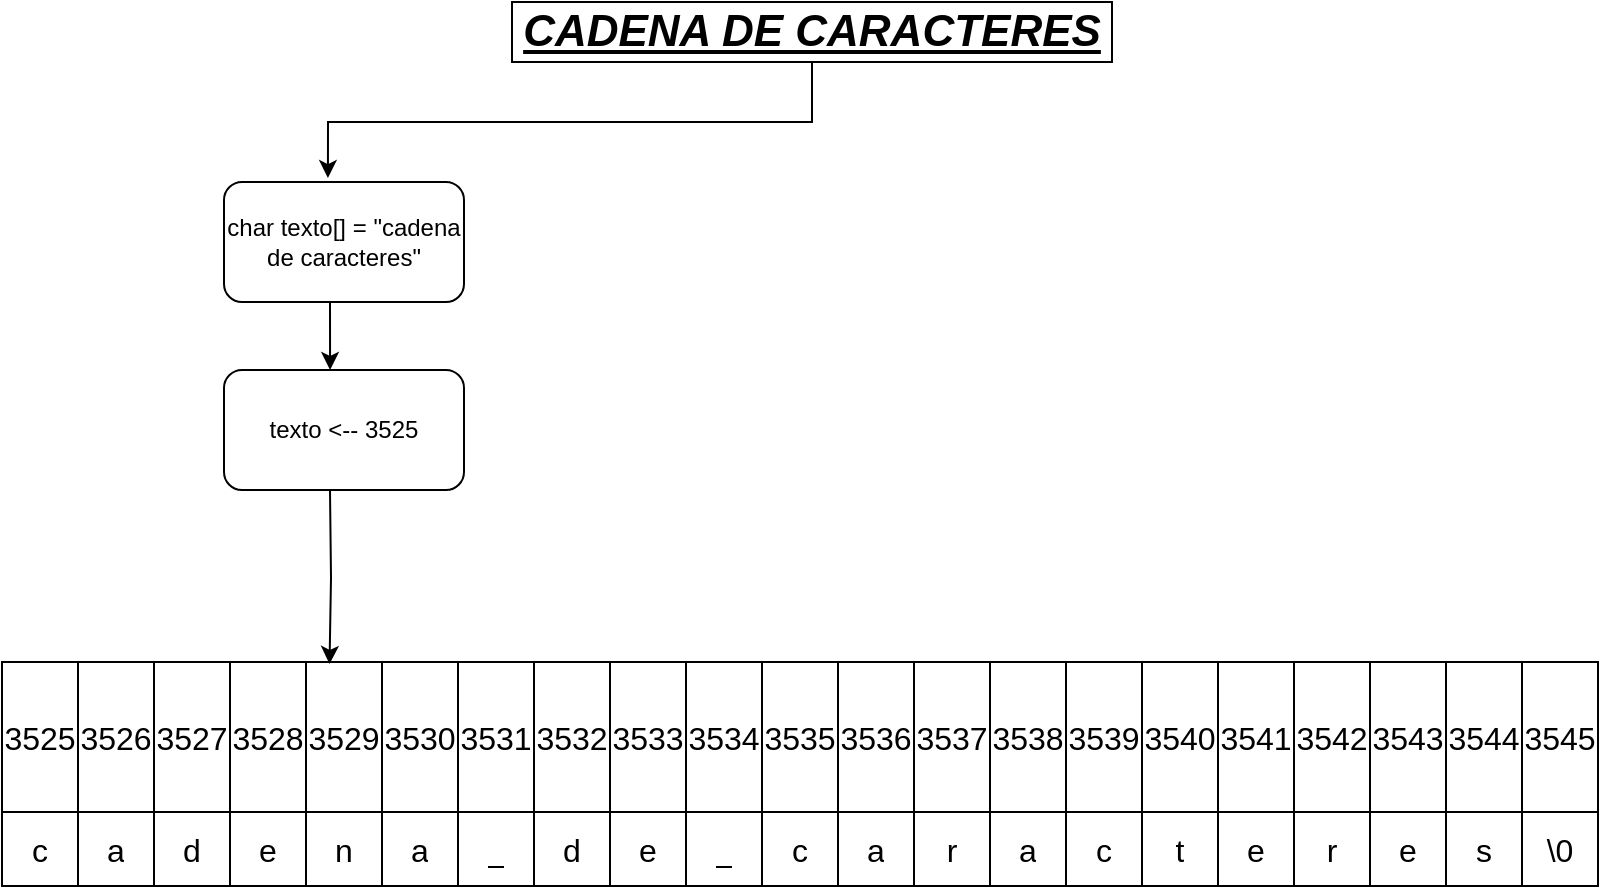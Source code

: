 <mxfile version="26.2.5">
  <diagram name="Página-1" id="KFer2k8s2xQWcp1HKqWv">
    <mxGraphModel dx="1420" dy="786" grid="1" gridSize="10" guides="1" tooltips="1" connect="1" arrows="1" fold="1" page="1" pageScale="1" pageWidth="827" pageHeight="1169" math="0" shadow="0">
      <root>
        <mxCell id="0" />
        <mxCell id="1" parent="0" />
        <mxCell id="TV0jjGZ3GE_v4DhTNu-a-1" value="&lt;font style=&quot;font-size: 22px;&quot;&gt;&lt;b&gt;&lt;i&gt;&lt;u&gt;CADENA DE CARACTERES&lt;/u&gt;&lt;/i&gt;&lt;/b&gt;&lt;/font&gt;" style="rounded=0;whiteSpace=wrap;html=1;" vertex="1" parent="1">
          <mxGeometry x="264" y="70" width="300" height="30" as="geometry" />
        </mxCell>
        <mxCell id="TV0jjGZ3GE_v4DhTNu-a-2" style="edgeStyle=orthogonalEdgeStyle;rounded=0;orthogonalLoop=1;jettySize=auto;html=1;exitX=0.5;exitY=1;exitDx=0;exitDy=0;" edge="1" parent="1" source="TV0jjGZ3GE_v4DhTNu-a-1" target="TV0jjGZ3GE_v4DhTNu-a-1">
          <mxGeometry relative="1" as="geometry" />
        </mxCell>
        <mxCell id="TV0jjGZ3GE_v4DhTNu-a-3" value="char texto[] = &quot;cadena de caracteres&quot;" style="rounded=1;whiteSpace=wrap;html=1;" vertex="1" parent="1">
          <mxGeometry x="120" y="160" width="120" height="60" as="geometry" />
        </mxCell>
        <mxCell id="TV0jjGZ3GE_v4DhTNu-a-4" style="edgeStyle=orthogonalEdgeStyle;rounded=0;orthogonalLoop=1;jettySize=auto;html=1;entryX=0.433;entryY=-0.033;entryDx=0;entryDy=0;entryPerimeter=0;" edge="1" parent="1" source="TV0jjGZ3GE_v4DhTNu-a-1" target="TV0jjGZ3GE_v4DhTNu-a-3">
          <mxGeometry relative="1" as="geometry">
            <Array as="points">
              <mxPoint x="414" y="130" />
              <mxPoint x="172" y="130" />
            </Array>
          </mxGeometry>
        </mxCell>
        <mxCell id="TV0jjGZ3GE_v4DhTNu-a-5" value="texto &amp;lt;-- 3525" style="rounded=1;whiteSpace=wrap;html=1;" vertex="1" parent="1">
          <mxGeometry x="120" y="254" width="120" height="60" as="geometry" />
        </mxCell>
        <mxCell id="TV0jjGZ3GE_v4DhTNu-a-7" style="edgeStyle=orthogonalEdgeStyle;rounded=0;orthogonalLoop=1;jettySize=auto;html=1;exitX=0.5;exitY=1;exitDx=0;exitDy=0;entryX=0.442;entryY=0;entryDx=0;entryDy=0;entryPerimeter=0;" edge="1" parent="1" source="TV0jjGZ3GE_v4DhTNu-a-3" target="TV0jjGZ3GE_v4DhTNu-a-5">
          <mxGeometry relative="1" as="geometry" />
        </mxCell>
        <mxCell id="TV0jjGZ3GE_v4DhTNu-a-21" value="" style="shape=table;startSize=0;container=1;collapsible=0;childLayout=tableLayout;fontSize=16;" vertex="1" parent="1">
          <mxGeometry x="9" y="400" width="798" height="112" as="geometry" />
        </mxCell>
        <mxCell id="TV0jjGZ3GE_v4DhTNu-a-22" value="" style="shape=tableRow;horizontal=0;startSize=0;swimlaneHead=0;swimlaneBody=0;strokeColor=inherit;top=0;left=0;bottom=0;right=0;collapsible=0;dropTarget=0;fillColor=none;points=[[0,0.5],[1,0.5]];portConstraint=eastwest;fontSize=16;" vertex="1" parent="TV0jjGZ3GE_v4DhTNu-a-21">
          <mxGeometry width="798" height="75" as="geometry" />
        </mxCell>
        <mxCell id="TV0jjGZ3GE_v4DhTNu-a-23" value="3525" style="shape=partialRectangle;html=1;whiteSpace=wrap;connectable=0;strokeColor=inherit;overflow=hidden;fillColor=none;top=0;left=0;bottom=0;right=0;pointerEvents=1;fontSize=16;" vertex="1" parent="TV0jjGZ3GE_v4DhTNu-a-22">
          <mxGeometry width="38" height="75" as="geometry">
            <mxRectangle width="38" height="75" as="alternateBounds" />
          </mxGeometry>
        </mxCell>
        <mxCell id="TV0jjGZ3GE_v4DhTNu-a-24" value="3526" style="shape=partialRectangle;html=1;whiteSpace=wrap;connectable=0;strokeColor=inherit;overflow=hidden;fillColor=none;top=0;left=0;bottom=0;right=0;pointerEvents=1;fontSize=16;" vertex="1" parent="TV0jjGZ3GE_v4DhTNu-a-22">
          <mxGeometry x="38" width="38" height="75" as="geometry">
            <mxRectangle width="38" height="75" as="alternateBounds" />
          </mxGeometry>
        </mxCell>
        <mxCell id="TV0jjGZ3GE_v4DhTNu-a-25" value="3527" style="shape=partialRectangle;html=1;whiteSpace=wrap;connectable=0;strokeColor=inherit;overflow=hidden;fillColor=none;top=0;left=0;bottom=0;right=0;pointerEvents=1;fontSize=16;" vertex="1" parent="TV0jjGZ3GE_v4DhTNu-a-22">
          <mxGeometry x="76" width="38" height="75" as="geometry">
            <mxRectangle width="38" height="75" as="alternateBounds" />
          </mxGeometry>
        </mxCell>
        <mxCell id="TV0jjGZ3GE_v4DhTNu-a-34" value="3528" style="shape=partialRectangle;html=1;whiteSpace=wrap;connectable=0;strokeColor=inherit;overflow=hidden;fillColor=none;top=0;left=0;bottom=0;right=0;pointerEvents=1;fontSize=16;" vertex="1" parent="TV0jjGZ3GE_v4DhTNu-a-22">
          <mxGeometry x="114" width="38" height="75" as="geometry">
            <mxRectangle width="38" height="75" as="alternateBounds" />
          </mxGeometry>
        </mxCell>
        <mxCell id="TV0jjGZ3GE_v4DhTNu-a-37" value="3529" style="shape=partialRectangle;html=1;whiteSpace=wrap;connectable=0;strokeColor=inherit;overflow=hidden;fillColor=none;top=0;left=0;bottom=0;right=0;pointerEvents=1;fontSize=16;" vertex="1" parent="TV0jjGZ3GE_v4DhTNu-a-22">
          <mxGeometry x="152" width="38" height="75" as="geometry">
            <mxRectangle width="38" height="75" as="alternateBounds" />
          </mxGeometry>
        </mxCell>
        <mxCell id="TV0jjGZ3GE_v4DhTNu-a-40" value="3530" style="shape=partialRectangle;html=1;whiteSpace=wrap;connectable=0;strokeColor=inherit;overflow=hidden;fillColor=none;top=0;left=0;bottom=0;right=0;pointerEvents=1;fontSize=16;" vertex="1" parent="TV0jjGZ3GE_v4DhTNu-a-22">
          <mxGeometry x="190" width="38" height="75" as="geometry">
            <mxRectangle width="38" height="75" as="alternateBounds" />
          </mxGeometry>
        </mxCell>
        <mxCell id="TV0jjGZ3GE_v4DhTNu-a-43" value="3531" style="shape=partialRectangle;html=1;whiteSpace=wrap;connectable=0;strokeColor=inherit;overflow=hidden;fillColor=none;top=0;left=0;bottom=0;right=0;pointerEvents=1;fontSize=16;" vertex="1" parent="TV0jjGZ3GE_v4DhTNu-a-22">
          <mxGeometry x="228" width="38" height="75" as="geometry">
            <mxRectangle width="38" height="75" as="alternateBounds" />
          </mxGeometry>
        </mxCell>
        <mxCell id="TV0jjGZ3GE_v4DhTNu-a-45" value="3532" style="shape=partialRectangle;html=1;whiteSpace=wrap;connectable=0;strokeColor=inherit;overflow=hidden;fillColor=none;top=0;left=0;bottom=0;right=0;pointerEvents=1;fontSize=16;" vertex="1" parent="TV0jjGZ3GE_v4DhTNu-a-22">
          <mxGeometry x="266" width="38" height="75" as="geometry">
            <mxRectangle width="38" height="75" as="alternateBounds" />
          </mxGeometry>
        </mxCell>
        <mxCell id="TV0jjGZ3GE_v4DhTNu-a-47" value="3533" style="shape=partialRectangle;html=1;whiteSpace=wrap;connectable=0;strokeColor=inherit;overflow=hidden;fillColor=none;top=0;left=0;bottom=0;right=0;pointerEvents=1;fontSize=16;" vertex="1" parent="TV0jjGZ3GE_v4DhTNu-a-22">
          <mxGeometry x="304" width="38" height="75" as="geometry">
            <mxRectangle width="38" height="75" as="alternateBounds" />
          </mxGeometry>
        </mxCell>
        <mxCell id="TV0jjGZ3GE_v4DhTNu-a-49" value="3534" style="shape=partialRectangle;html=1;whiteSpace=wrap;connectable=0;strokeColor=inherit;overflow=hidden;fillColor=none;top=0;left=0;bottom=0;right=0;pointerEvents=1;fontSize=16;" vertex="1" parent="TV0jjGZ3GE_v4DhTNu-a-22">
          <mxGeometry x="342" width="38" height="75" as="geometry">
            <mxRectangle width="38" height="75" as="alternateBounds" />
          </mxGeometry>
        </mxCell>
        <mxCell id="TV0jjGZ3GE_v4DhTNu-a-51" value="3535" style="shape=partialRectangle;html=1;whiteSpace=wrap;connectable=0;strokeColor=inherit;overflow=hidden;fillColor=none;top=0;left=0;bottom=0;right=0;pointerEvents=1;fontSize=16;" vertex="1" parent="TV0jjGZ3GE_v4DhTNu-a-22">
          <mxGeometry x="380" width="38" height="75" as="geometry">
            <mxRectangle width="38" height="75" as="alternateBounds" />
          </mxGeometry>
        </mxCell>
        <mxCell id="TV0jjGZ3GE_v4DhTNu-a-53" value="3536" style="shape=partialRectangle;html=1;whiteSpace=wrap;connectable=0;strokeColor=inherit;overflow=hidden;fillColor=none;top=0;left=0;bottom=0;right=0;pointerEvents=1;fontSize=16;" vertex="1" parent="TV0jjGZ3GE_v4DhTNu-a-22">
          <mxGeometry x="418" width="38" height="75" as="geometry">
            <mxRectangle width="38" height="75" as="alternateBounds" />
          </mxGeometry>
        </mxCell>
        <mxCell id="TV0jjGZ3GE_v4DhTNu-a-55" value="3537" style="shape=partialRectangle;html=1;whiteSpace=wrap;connectable=0;strokeColor=inherit;overflow=hidden;fillColor=none;top=0;left=0;bottom=0;right=0;pointerEvents=1;fontSize=16;" vertex="1" parent="TV0jjGZ3GE_v4DhTNu-a-22">
          <mxGeometry x="456" width="38" height="75" as="geometry">
            <mxRectangle width="38" height="75" as="alternateBounds" />
          </mxGeometry>
        </mxCell>
        <mxCell id="TV0jjGZ3GE_v4DhTNu-a-57" value="3538" style="shape=partialRectangle;html=1;whiteSpace=wrap;connectable=0;strokeColor=inherit;overflow=hidden;fillColor=none;top=0;left=0;bottom=0;right=0;pointerEvents=1;fontSize=16;" vertex="1" parent="TV0jjGZ3GE_v4DhTNu-a-22">
          <mxGeometry x="494" width="38" height="75" as="geometry">
            <mxRectangle width="38" height="75" as="alternateBounds" />
          </mxGeometry>
        </mxCell>
        <mxCell id="TV0jjGZ3GE_v4DhTNu-a-59" value="3539" style="shape=partialRectangle;html=1;whiteSpace=wrap;connectable=0;strokeColor=inherit;overflow=hidden;fillColor=none;top=0;left=0;bottom=0;right=0;pointerEvents=1;fontSize=16;" vertex="1" parent="TV0jjGZ3GE_v4DhTNu-a-22">
          <mxGeometry x="532" width="38" height="75" as="geometry">
            <mxRectangle width="38" height="75" as="alternateBounds" />
          </mxGeometry>
        </mxCell>
        <mxCell id="TV0jjGZ3GE_v4DhTNu-a-61" value="3540" style="shape=partialRectangle;html=1;whiteSpace=wrap;connectable=0;strokeColor=inherit;overflow=hidden;fillColor=none;top=0;left=0;bottom=0;right=0;pointerEvents=1;fontSize=16;" vertex="1" parent="TV0jjGZ3GE_v4DhTNu-a-22">
          <mxGeometry x="570" width="38" height="75" as="geometry">
            <mxRectangle width="38" height="75" as="alternateBounds" />
          </mxGeometry>
        </mxCell>
        <mxCell id="TV0jjGZ3GE_v4DhTNu-a-63" value="3541" style="shape=partialRectangle;html=1;whiteSpace=wrap;connectable=0;strokeColor=inherit;overflow=hidden;fillColor=none;top=0;left=0;bottom=0;right=0;pointerEvents=1;fontSize=16;" vertex="1" parent="TV0jjGZ3GE_v4DhTNu-a-22">
          <mxGeometry x="608" width="38" height="75" as="geometry">
            <mxRectangle width="38" height="75" as="alternateBounds" />
          </mxGeometry>
        </mxCell>
        <mxCell id="TV0jjGZ3GE_v4DhTNu-a-65" value="3542" style="shape=partialRectangle;html=1;whiteSpace=wrap;connectable=0;strokeColor=inherit;overflow=hidden;fillColor=none;top=0;left=0;bottom=0;right=0;pointerEvents=1;fontSize=16;" vertex="1" parent="TV0jjGZ3GE_v4DhTNu-a-22">
          <mxGeometry x="646" width="38" height="75" as="geometry">
            <mxRectangle width="38" height="75" as="alternateBounds" />
          </mxGeometry>
        </mxCell>
        <mxCell id="TV0jjGZ3GE_v4DhTNu-a-67" value="3543" style="shape=partialRectangle;html=1;whiteSpace=wrap;connectable=0;strokeColor=inherit;overflow=hidden;fillColor=none;top=0;left=0;bottom=0;right=0;pointerEvents=1;fontSize=16;" vertex="1" parent="TV0jjGZ3GE_v4DhTNu-a-22">
          <mxGeometry x="684" width="38" height="75" as="geometry">
            <mxRectangle width="38" height="75" as="alternateBounds" />
          </mxGeometry>
        </mxCell>
        <mxCell id="TV0jjGZ3GE_v4DhTNu-a-72" value="3544" style="shape=partialRectangle;html=1;whiteSpace=wrap;connectable=0;strokeColor=inherit;overflow=hidden;fillColor=none;top=0;left=0;bottom=0;right=0;pointerEvents=1;fontSize=16;" vertex="1" parent="TV0jjGZ3GE_v4DhTNu-a-22">
          <mxGeometry x="722" width="38" height="75" as="geometry">
            <mxRectangle width="38" height="75" as="alternateBounds" />
          </mxGeometry>
        </mxCell>
        <mxCell id="TV0jjGZ3GE_v4DhTNu-a-120" value="3545" style="shape=partialRectangle;html=1;whiteSpace=wrap;connectable=0;strokeColor=inherit;overflow=hidden;fillColor=none;top=0;left=0;bottom=0;right=0;pointerEvents=1;fontSize=16;" vertex="1" parent="TV0jjGZ3GE_v4DhTNu-a-22">
          <mxGeometry x="760" width="38" height="75" as="geometry">
            <mxRectangle width="38" height="75" as="alternateBounds" />
          </mxGeometry>
        </mxCell>
        <mxCell id="TV0jjGZ3GE_v4DhTNu-a-26" value="" style="shape=tableRow;horizontal=0;startSize=0;swimlaneHead=0;swimlaneBody=0;strokeColor=inherit;top=0;left=0;bottom=0;right=0;collapsible=0;dropTarget=0;fillColor=none;points=[[0,0.5],[1,0.5]];portConstraint=eastwest;fontSize=16;" vertex="1" parent="TV0jjGZ3GE_v4DhTNu-a-21">
          <mxGeometry y="75" width="798" height="37" as="geometry" />
        </mxCell>
        <mxCell id="TV0jjGZ3GE_v4DhTNu-a-27" value="c" style="shape=partialRectangle;html=1;whiteSpace=wrap;connectable=0;strokeColor=inherit;overflow=hidden;fillColor=none;top=0;left=0;bottom=0;right=0;pointerEvents=1;fontSize=16;" vertex="1" parent="TV0jjGZ3GE_v4DhTNu-a-26">
          <mxGeometry width="38" height="37" as="geometry">
            <mxRectangle width="38" height="37" as="alternateBounds" />
          </mxGeometry>
        </mxCell>
        <mxCell id="TV0jjGZ3GE_v4DhTNu-a-28" value="a" style="shape=partialRectangle;html=1;whiteSpace=wrap;connectable=0;strokeColor=inherit;overflow=hidden;fillColor=none;top=0;left=0;bottom=0;right=0;pointerEvents=1;fontSize=16;" vertex="1" parent="TV0jjGZ3GE_v4DhTNu-a-26">
          <mxGeometry x="38" width="38" height="37" as="geometry">
            <mxRectangle width="38" height="37" as="alternateBounds" />
          </mxGeometry>
        </mxCell>
        <mxCell id="TV0jjGZ3GE_v4DhTNu-a-29" value="d" style="shape=partialRectangle;html=1;whiteSpace=wrap;connectable=0;strokeColor=inherit;overflow=hidden;fillColor=none;top=0;left=0;bottom=0;right=0;pointerEvents=1;fontSize=16;" vertex="1" parent="TV0jjGZ3GE_v4DhTNu-a-26">
          <mxGeometry x="76" width="38" height="37" as="geometry">
            <mxRectangle width="38" height="37" as="alternateBounds" />
          </mxGeometry>
        </mxCell>
        <mxCell id="TV0jjGZ3GE_v4DhTNu-a-35" value="e" style="shape=partialRectangle;html=1;whiteSpace=wrap;connectable=0;strokeColor=inherit;overflow=hidden;fillColor=none;top=0;left=0;bottom=0;right=0;pointerEvents=1;fontSize=16;" vertex="1" parent="TV0jjGZ3GE_v4DhTNu-a-26">
          <mxGeometry x="114" width="38" height="37" as="geometry">
            <mxRectangle width="38" height="37" as="alternateBounds" />
          </mxGeometry>
        </mxCell>
        <mxCell id="TV0jjGZ3GE_v4DhTNu-a-38" value="n" style="shape=partialRectangle;html=1;whiteSpace=wrap;connectable=0;strokeColor=inherit;overflow=hidden;fillColor=none;top=0;left=0;bottom=0;right=0;pointerEvents=1;fontSize=16;" vertex="1" parent="TV0jjGZ3GE_v4DhTNu-a-26">
          <mxGeometry x="152" width="38" height="37" as="geometry">
            <mxRectangle width="38" height="37" as="alternateBounds" />
          </mxGeometry>
        </mxCell>
        <mxCell id="TV0jjGZ3GE_v4DhTNu-a-41" value="a" style="shape=partialRectangle;html=1;whiteSpace=wrap;connectable=0;strokeColor=inherit;overflow=hidden;fillColor=none;top=0;left=0;bottom=0;right=0;pointerEvents=1;fontSize=16;" vertex="1" parent="TV0jjGZ3GE_v4DhTNu-a-26">
          <mxGeometry x="190" width="38" height="37" as="geometry">
            <mxRectangle width="38" height="37" as="alternateBounds" />
          </mxGeometry>
        </mxCell>
        <mxCell id="TV0jjGZ3GE_v4DhTNu-a-44" value="_" style="shape=partialRectangle;html=1;whiteSpace=wrap;connectable=0;strokeColor=inherit;overflow=hidden;fillColor=none;top=0;left=0;bottom=0;right=0;pointerEvents=1;fontSize=16;" vertex="1" parent="TV0jjGZ3GE_v4DhTNu-a-26">
          <mxGeometry x="228" width="38" height="37" as="geometry">
            <mxRectangle width="38" height="37" as="alternateBounds" />
          </mxGeometry>
        </mxCell>
        <mxCell id="TV0jjGZ3GE_v4DhTNu-a-46" value="d" style="shape=partialRectangle;html=1;whiteSpace=wrap;connectable=0;strokeColor=inherit;overflow=hidden;fillColor=none;top=0;left=0;bottom=0;right=0;pointerEvents=1;fontSize=16;" vertex="1" parent="TV0jjGZ3GE_v4DhTNu-a-26">
          <mxGeometry x="266" width="38" height="37" as="geometry">
            <mxRectangle width="38" height="37" as="alternateBounds" />
          </mxGeometry>
        </mxCell>
        <mxCell id="TV0jjGZ3GE_v4DhTNu-a-48" value="e" style="shape=partialRectangle;html=1;whiteSpace=wrap;connectable=0;strokeColor=inherit;overflow=hidden;fillColor=none;top=0;left=0;bottom=0;right=0;pointerEvents=1;fontSize=16;" vertex="1" parent="TV0jjGZ3GE_v4DhTNu-a-26">
          <mxGeometry x="304" width="38" height="37" as="geometry">
            <mxRectangle width="38" height="37" as="alternateBounds" />
          </mxGeometry>
        </mxCell>
        <mxCell id="TV0jjGZ3GE_v4DhTNu-a-50" value="_" style="shape=partialRectangle;html=1;whiteSpace=wrap;connectable=0;strokeColor=inherit;overflow=hidden;fillColor=none;top=0;left=0;bottom=0;right=0;pointerEvents=1;fontSize=16;" vertex="1" parent="TV0jjGZ3GE_v4DhTNu-a-26">
          <mxGeometry x="342" width="38" height="37" as="geometry">
            <mxRectangle width="38" height="37" as="alternateBounds" />
          </mxGeometry>
        </mxCell>
        <mxCell id="TV0jjGZ3GE_v4DhTNu-a-52" value="c" style="shape=partialRectangle;html=1;whiteSpace=wrap;connectable=0;strokeColor=inherit;overflow=hidden;fillColor=none;top=0;left=0;bottom=0;right=0;pointerEvents=1;fontSize=16;" vertex="1" parent="TV0jjGZ3GE_v4DhTNu-a-26">
          <mxGeometry x="380" width="38" height="37" as="geometry">
            <mxRectangle width="38" height="37" as="alternateBounds" />
          </mxGeometry>
        </mxCell>
        <mxCell id="TV0jjGZ3GE_v4DhTNu-a-54" value="a" style="shape=partialRectangle;html=1;whiteSpace=wrap;connectable=0;strokeColor=inherit;overflow=hidden;fillColor=none;top=0;left=0;bottom=0;right=0;pointerEvents=1;fontSize=16;" vertex="1" parent="TV0jjGZ3GE_v4DhTNu-a-26">
          <mxGeometry x="418" width="38" height="37" as="geometry">
            <mxRectangle width="38" height="37" as="alternateBounds" />
          </mxGeometry>
        </mxCell>
        <mxCell id="TV0jjGZ3GE_v4DhTNu-a-56" value="r" style="shape=partialRectangle;html=1;whiteSpace=wrap;connectable=0;strokeColor=inherit;overflow=hidden;fillColor=none;top=0;left=0;bottom=0;right=0;pointerEvents=1;fontSize=16;" vertex="1" parent="TV0jjGZ3GE_v4DhTNu-a-26">
          <mxGeometry x="456" width="38" height="37" as="geometry">
            <mxRectangle width="38" height="37" as="alternateBounds" />
          </mxGeometry>
        </mxCell>
        <mxCell id="TV0jjGZ3GE_v4DhTNu-a-58" value="a" style="shape=partialRectangle;html=1;whiteSpace=wrap;connectable=0;strokeColor=inherit;overflow=hidden;fillColor=none;top=0;left=0;bottom=0;right=0;pointerEvents=1;fontSize=16;" vertex="1" parent="TV0jjGZ3GE_v4DhTNu-a-26">
          <mxGeometry x="494" width="38" height="37" as="geometry">
            <mxRectangle width="38" height="37" as="alternateBounds" />
          </mxGeometry>
        </mxCell>
        <mxCell id="TV0jjGZ3GE_v4DhTNu-a-60" value="c" style="shape=partialRectangle;html=1;whiteSpace=wrap;connectable=0;strokeColor=inherit;overflow=hidden;fillColor=none;top=0;left=0;bottom=0;right=0;pointerEvents=1;fontSize=16;" vertex="1" parent="TV0jjGZ3GE_v4DhTNu-a-26">
          <mxGeometry x="532" width="38" height="37" as="geometry">
            <mxRectangle width="38" height="37" as="alternateBounds" />
          </mxGeometry>
        </mxCell>
        <mxCell id="TV0jjGZ3GE_v4DhTNu-a-62" value="t" style="shape=partialRectangle;html=1;whiteSpace=wrap;connectable=0;strokeColor=inherit;overflow=hidden;fillColor=none;top=0;left=0;bottom=0;right=0;pointerEvents=1;fontSize=16;" vertex="1" parent="TV0jjGZ3GE_v4DhTNu-a-26">
          <mxGeometry x="570" width="38" height="37" as="geometry">
            <mxRectangle width="38" height="37" as="alternateBounds" />
          </mxGeometry>
        </mxCell>
        <mxCell id="TV0jjGZ3GE_v4DhTNu-a-64" value="e" style="shape=partialRectangle;html=1;whiteSpace=wrap;connectable=0;strokeColor=inherit;overflow=hidden;fillColor=none;top=0;left=0;bottom=0;right=0;pointerEvents=1;fontSize=16;" vertex="1" parent="TV0jjGZ3GE_v4DhTNu-a-26">
          <mxGeometry x="608" width="38" height="37" as="geometry">
            <mxRectangle width="38" height="37" as="alternateBounds" />
          </mxGeometry>
        </mxCell>
        <mxCell id="TV0jjGZ3GE_v4DhTNu-a-66" value="r" style="shape=partialRectangle;html=1;whiteSpace=wrap;connectable=0;strokeColor=inherit;overflow=hidden;fillColor=none;top=0;left=0;bottom=0;right=0;pointerEvents=1;fontSize=16;" vertex="1" parent="TV0jjGZ3GE_v4DhTNu-a-26">
          <mxGeometry x="646" width="38" height="37" as="geometry">
            <mxRectangle width="38" height="37" as="alternateBounds" />
          </mxGeometry>
        </mxCell>
        <mxCell id="TV0jjGZ3GE_v4DhTNu-a-68" value="e" style="shape=partialRectangle;html=1;whiteSpace=wrap;connectable=0;strokeColor=inherit;overflow=hidden;fillColor=none;top=0;left=0;bottom=0;right=0;pointerEvents=1;fontSize=16;" vertex="1" parent="TV0jjGZ3GE_v4DhTNu-a-26">
          <mxGeometry x="684" width="38" height="37" as="geometry">
            <mxRectangle width="38" height="37" as="alternateBounds" />
          </mxGeometry>
        </mxCell>
        <mxCell id="TV0jjGZ3GE_v4DhTNu-a-73" value="s" style="shape=partialRectangle;html=1;whiteSpace=wrap;connectable=0;strokeColor=inherit;overflow=hidden;fillColor=none;top=0;left=0;bottom=0;right=0;pointerEvents=1;fontSize=16;" vertex="1" parent="TV0jjGZ3GE_v4DhTNu-a-26">
          <mxGeometry x="722" width="38" height="37" as="geometry">
            <mxRectangle width="38" height="37" as="alternateBounds" />
          </mxGeometry>
        </mxCell>
        <mxCell id="TV0jjGZ3GE_v4DhTNu-a-121" value="\0" style="shape=partialRectangle;html=1;whiteSpace=wrap;connectable=0;strokeColor=inherit;overflow=hidden;fillColor=none;top=0;left=0;bottom=0;right=0;pointerEvents=1;fontSize=16;" vertex="1" parent="TV0jjGZ3GE_v4DhTNu-a-26">
          <mxGeometry x="760" width="38" height="37" as="geometry">
            <mxRectangle width="38" height="37" as="alternateBounds" />
          </mxGeometry>
        </mxCell>
        <mxCell id="TV0jjGZ3GE_v4DhTNu-a-123" style="edgeStyle=orthogonalEdgeStyle;rounded=0;orthogonalLoop=1;jettySize=auto;html=1;entryX=0.214;entryY=0.013;entryDx=0;entryDy=0;entryPerimeter=0;" edge="1" parent="1">
          <mxGeometry relative="1" as="geometry">
            <mxPoint x="173" y="314" as="sourcePoint" />
            <mxPoint x="172.772" y="400.975" as="targetPoint" />
          </mxGeometry>
        </mxCell>
      </root>
    </mxGraphModel>
  </diagram>
</mxfile>
